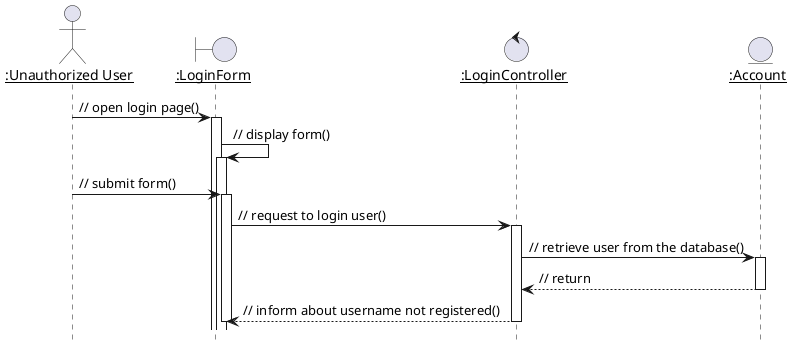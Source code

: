@startuml
hide footbox
autoactivate on
skinparam sequenceParticipant underline
actor ":Unauthorized User" as usr
boundary ":LoginForm" as form
control ":LoginController" as ctl
entity ":Account" as acc

usr -> form: // open login page()
form -> form: // display form()
usr -> form: // submit form()
form -> ctl: // request to login user()
ctl -> acc: // retrieve user from the database()
ctl <-- acc: // return
form <-- ctl: // inform about username not registered()
deactivate form
@enduml
